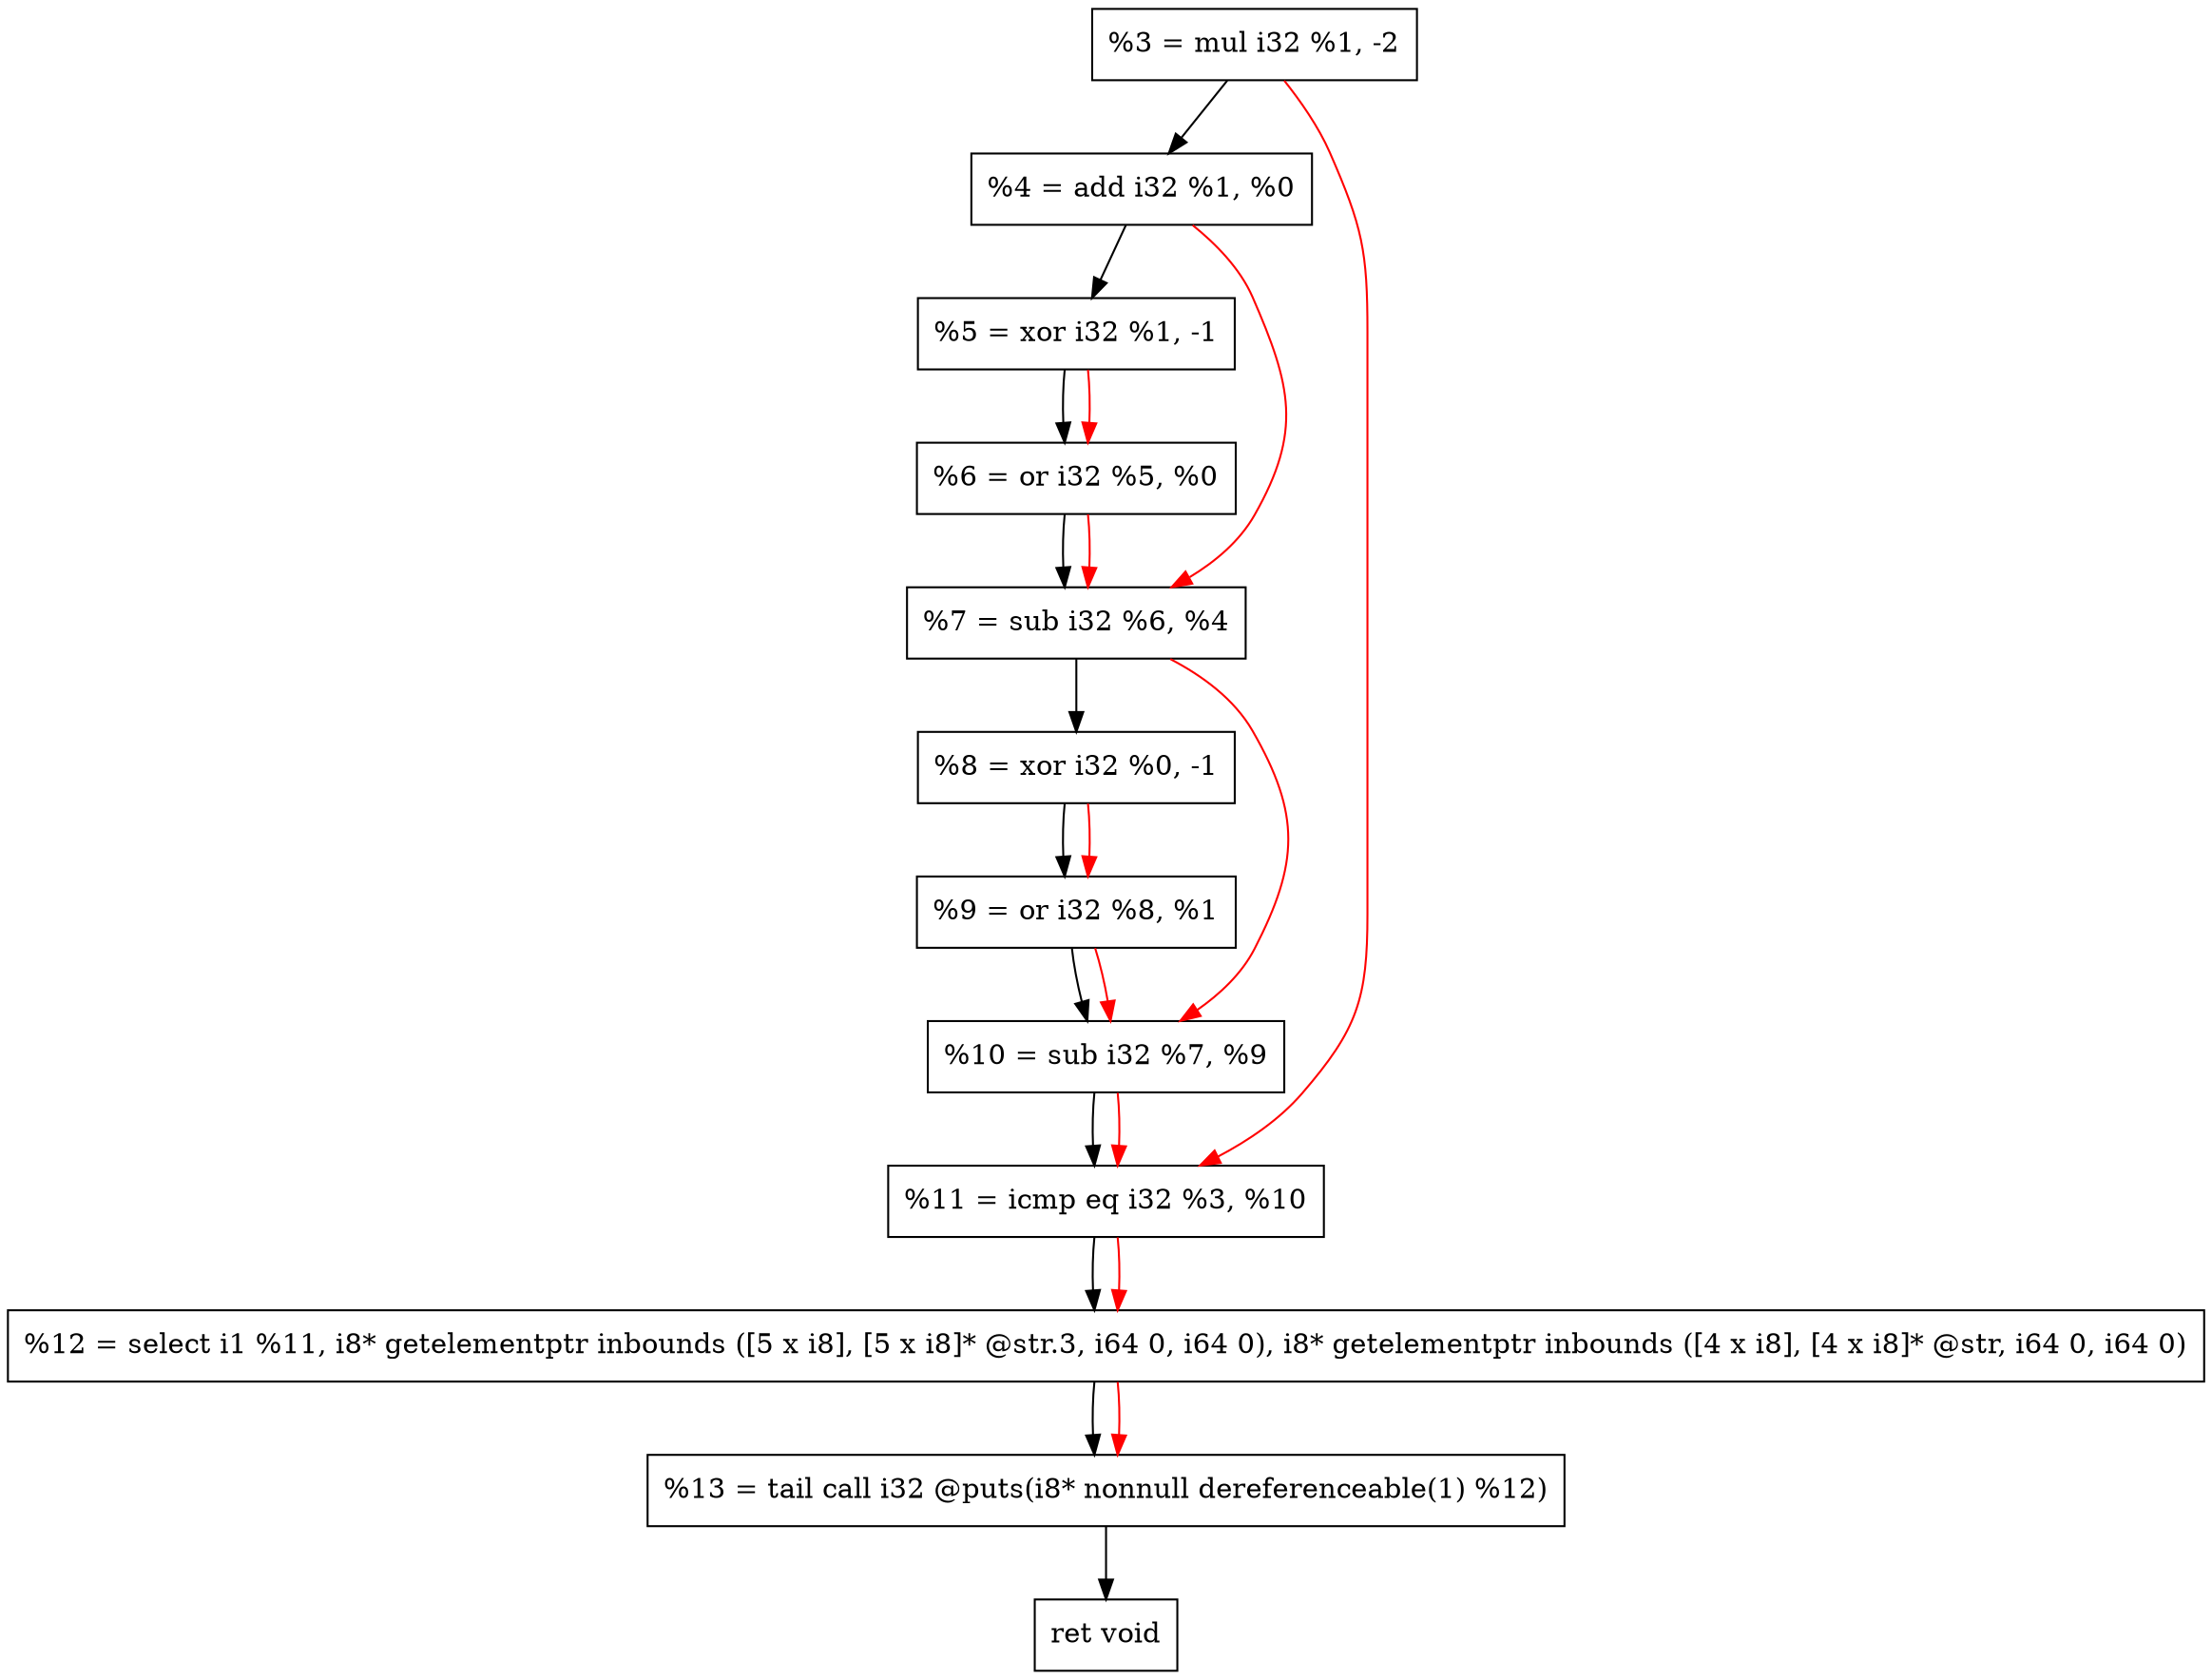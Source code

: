 digraph "DFG for'crackme' function" {
	Node0x1ef68b0[shape=record, label="  %3 = mul i32 %1, -2"];
	Node0x1ef6920[shape=record, label="  %4 = add i32 %1, %0"];
	Node0x1ef69e0[shape=record, label="  %5 = xor i32 %1, -1"];
	Node0x1ef6a50[shape=record, label="  %6 = or i32 %5, %0"];
	Node0x1ef6ac0[shape=record, label="  %7 = sub i32 %6, %4"];
	Node0x1ef6b30[shape=record, label="  %8 = xor i32 %0, -1"];
	Node0x1ef6ba0[shape=record, label="  %9 = or i32 %8, %1"];
	Node0x1ef6c10[shape=record, label="  %10 = sub i32 %7, %9"];
	Node0x1ef6c80[shape=record, label="  %11 = icmp eq i32 %3, %10"];
	Node0x1e97388[shape=record, label="  %12 = select i1 %11, i8* getelementptr inbounds ([5 x i8], [5 x i8]* @str.3, i64 0, i64 0), i8* getelementptr inbounds ([4 x i8], [4 x i8]* @str, i64 0, i64 0)"];
	Node0x1ef7120[shape=record, label="  %13 = tail call i32 @puts(i8* nonnull dereferenceable(1) %12)"];
	Node0x1ef7170[shape=record, label="  ret void"];
	Node0x1ef68b0 -> Node0x1ef6920;
	Node0x1ef6920 -> Node0x1ef69e0;
	Node0x1ef69e0 -> Node0x1ef6a50;
	Node0x1ef6a50 -> Node0x1ef6ac0;
	Node0x1ef6ac0 -> Node0x1ef6b30;
	Node0x1ef6b30 -> Node0x1ef6ba0;
	Node0x1ef6ba0 -> Node0x1ef6c10;
	Node0x1ef6c10 -> Node0x1ef6c80;
	Node0x1ef6c80 -> Node0x1e97388;
	Node0x1e97388 -> Node0x1ef7120;
	Node0x1ef7120 -> Node0x1ef7170;
edge [color=red]
	Node0x1ef69e0 -> Node0x1ef6a50;
	Node0x1ef6a50 -> Node0x1ef6ac0;
	Node0x1ef6920 -> Node0x1ef6ac0;
	Node0x1ef6b30 -> Node0x1ef6ba0;
	Node0x1ef6ac0 -> Node0x1ef6c10;
	Node0x1ef6ba0 -> Node0x1ef6c10;
	Node0x1ef68b0 -> Node0x1ef6c80;
	Node0x1ef6c10 -> Node0x1ef6c80;
	Node0x1ef6c80 -> Node0x1e97388;
	Node0x1e97388 -> Node0x1ef7120;
}
